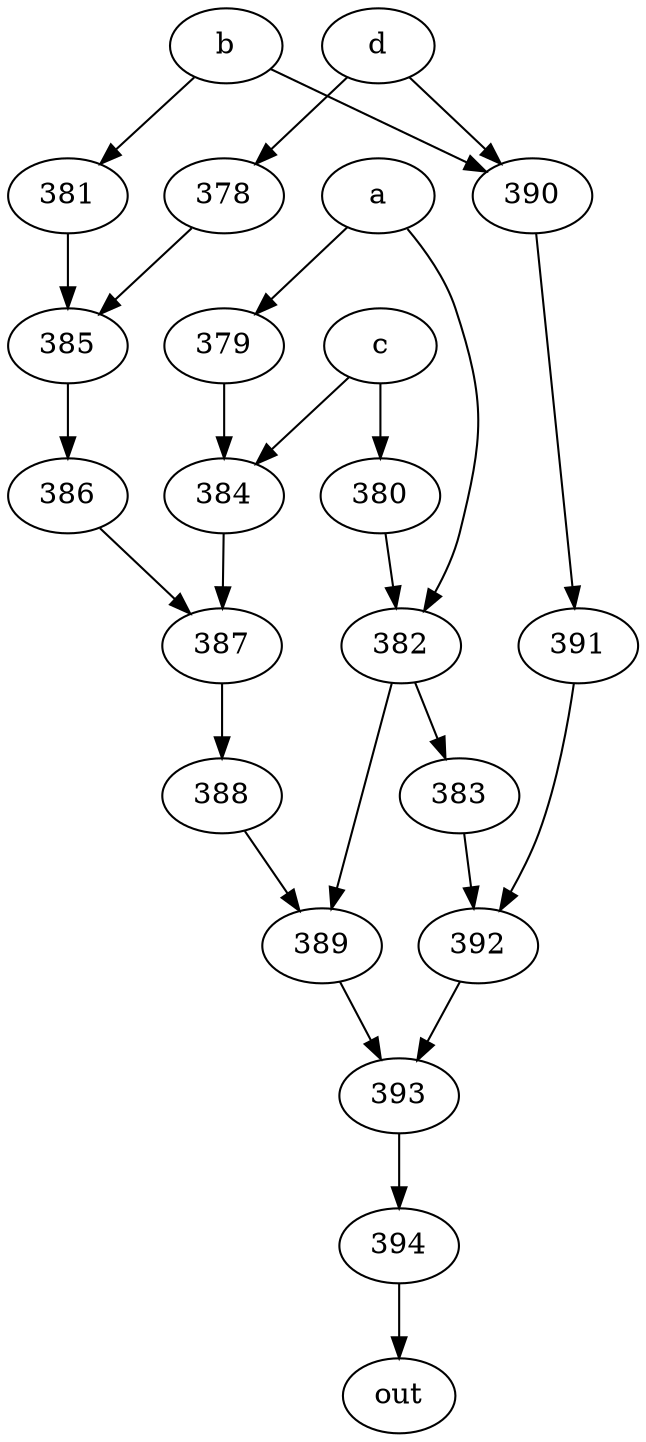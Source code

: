 strict digraph "" {
	394 -> out;
	a -> 379;
	a -> 382;
	379 -> 384;
	382 -> 383;
	382 -> 389;
	384 -> 387;
	383 -> 392;
	389 -> 393;
	b -> 381;
	b -> 390;
	381 -> 385;
	390 -> 391;
	385 -> 386;
	391 -> 392;
	c -> 384;
	c -> 380;
	380 -> 382;
	387 -> 388;
	d -> 390;
	d -> 378;
	378 -> 385;
	386 -> 387;
	392 -> 393;
	393 -> 394;
	388 -> 389;
}
